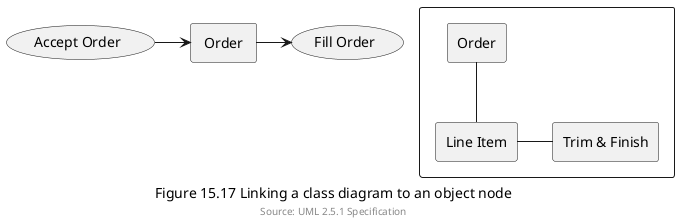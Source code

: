 @startuml

skinparam BackgroundColor transparent
skinparam componentStyle rectangle

(Accept Order)->[ Order ]
[ Order ]->(Fill Order)

component  {

[Order]--[Line Item]
[Line Item]-[Trim & Finish]

}

caption Figure 15.17 Linking a class diagram to an object node
footer Source: UML 2.5.1 Specification
@enduml